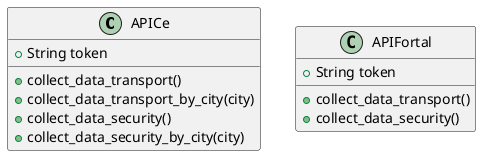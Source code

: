 @startuml

class APICe {
  +String token
  +collect_data_transport()
  +collect_data_transport_by_city(city)
  +collect_data_security()
  +collect_data_security_by_city(city)
}

class APIFortal {
  +String token
  +collect_data_transport()
  +collect_data_security()
}

@enduml